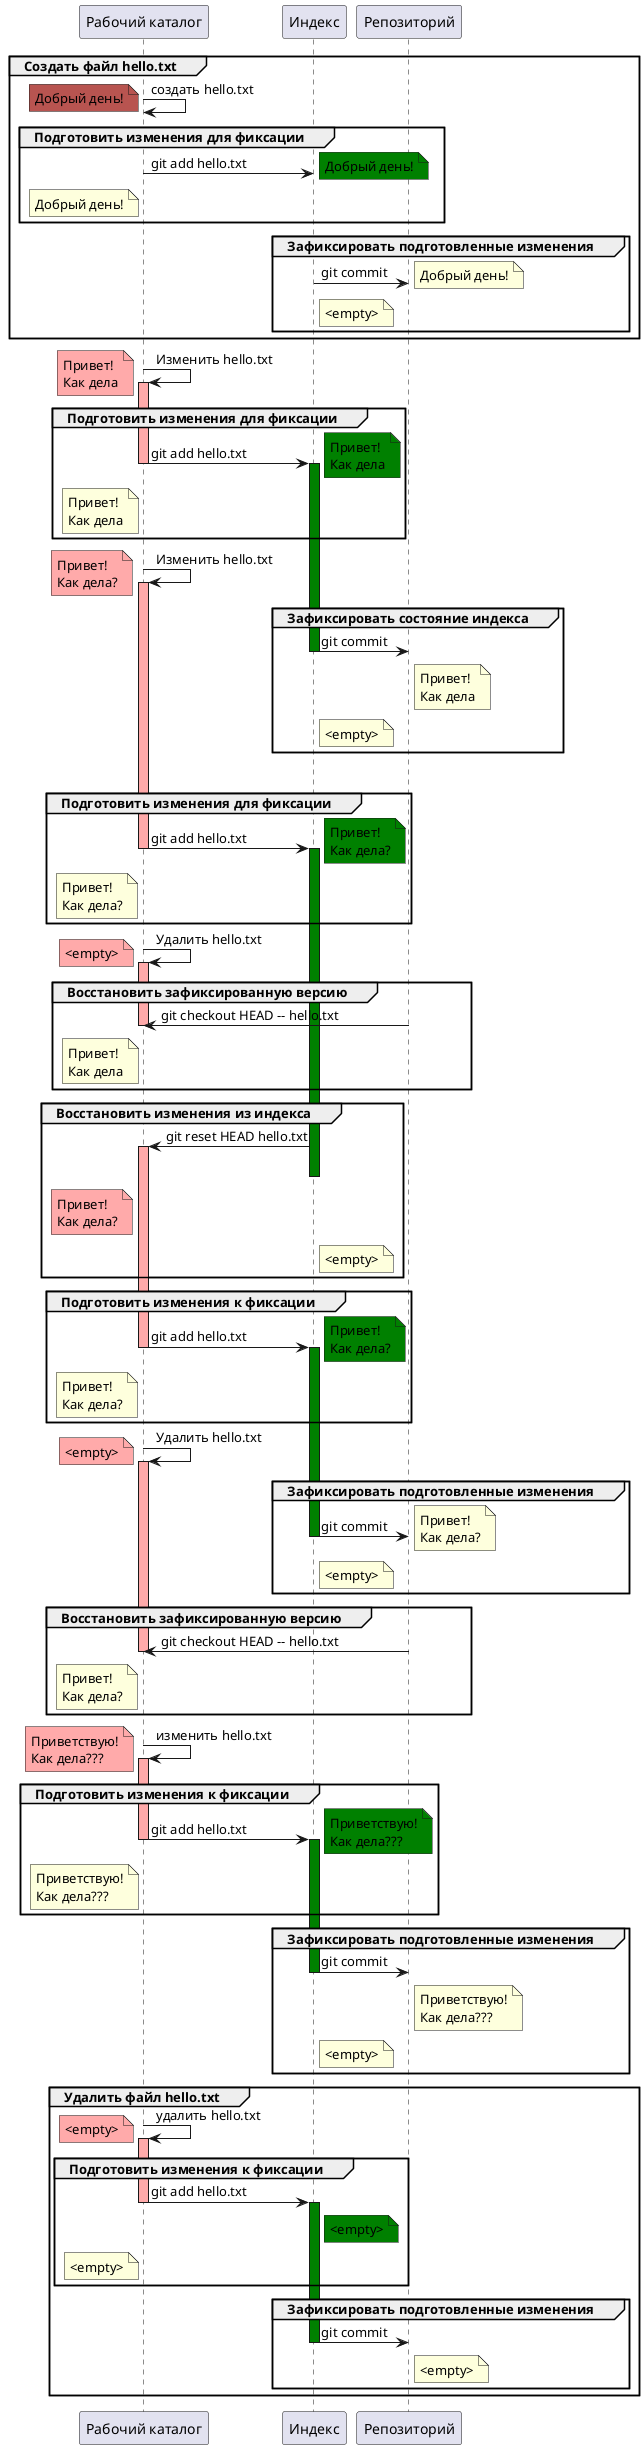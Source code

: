 @startuml Статусы файла

participant "Рабочий каталог" as wt
participant "Индекс" as i
participant "Репозиторий" as r

group Создать файл hello.txt

  wt -> wt : создать hello.txt
  note left #B85450
    Добрый день!
  end note

  group Подготовить изменения для фиксации

    wt -> i : git add hello.txt
    note right #green
      Добрый день!
    end note

    note left of wt
      Добрый день!
    end note
  end

  group Зафиксировать подготовленные изменения
    i -> r : git commit
    note right
      Добрый день!
    end note

    note right of i: <empty>
  end
end

wt -> wt : Изменить hello.txt

activate wt #FFAAAA

note left #FFAAAA
  Привет!
  Как дела
end note

group Подготовить изменения для фиксации

  wt -> i : git add hello.txt
  note right #green
    Привет!
    Как дела
  end note
  deactivate wt

  activate i #green

  note left of wt
    Привет!
    Как дела
  end note
end

wt -> wt : Изменить hello.txt
activate wt #FFAAAA

note left #FFAAAA
  Привет!
  Как дела?
end note

group Зафиксировать состояние индекса
  i -> r : git commit

  deactivate i

  note right of r
    Привет!
    Как дела
  end note

  note right of i: <empty>
end

group Отменить изменения
  group Подготовить изменения для фиксации

    wt -> i: git add hello.txt

    deactivate wt

    note right #green
      Привет!
      Как дела?
    end note

    activate i #green

    note left of wt
      Привет!
      Как дела?
    end note
  end

  wt -> wt : Удалить hello.txt

  activate wt #FFAAAA

  note left #FFAAAA
    <empty>
  end note

group Восстановить зафиксированную версию
  wt <- r: git checkout HEAD -- hello.txt
  deactivate wt
  note left of wt
    Привет!
    Как дела
  end note
end

group Восстановить изменения из индекса
  wt <- i : git reset HEAD hello.txt
  note left of wt #FFAAAA
    Привет!
    Как дела?
  end note

  activate wt #FFAAAA

  deactivate i

  note right of i
    <empty>
  end note

end

group Подготовить изменения к фиксации
  wt -> i: git add hello.txt

  deactivate wt

  note right #green
    Привет!
    Как дела?
  end note

  activate i #green

  note left of wt
    Привет!
    Как дела?
  end note
end

wt -> wt : Удалить hello.txt

activate wt #FFAAAA

note left #FFAAAA
  <empty>
end note

group Зафиксировать подготовленные изменения
  i -> r : git commit
  note right
    Привет!
    Как дела?
  end note

  deactivate i

  note right of i: <empty>
end

group Восстановить зафиксированную версию
  wt <- r: git checkout HEAD -- hello.txt

  deactivate wt

  note left of wt
    Привет!
    Как дела?
  end note
end

wt -> wt: изменить hello.txt

activate wt #FFAAAA

note left #FFAAAA
  Приветствую!
  Как дела???
end note

group Подготовить изменения к фиксации
  wt -> i : git add hello.txt
  deactivate wt
  note right #green
    Приветствую!
    Как дела???
  end note

  activate i #green

  note left of wt
    Приветствую!
    Как дела???
  end note
end

group Зафиксировать подготовленные изменения
  i -> r : git commit

  deactivate i
 
  note right of r
    Приветствую!
    Как дела???
  end note

  note right of i
    <empty>
  end note
end

group Удалить файл hello.txt
  wt -> wt : удалить hello.txt

  activate wt #FFAAAA

  note left #FFAAAA
    <empty>
  end note

  group Подготовить изменения к фиксации
    wt -> i: git add hello.txt

    deactivate wt

    note right of i #green
      <empty>
    end note

    activate i #green

    note left of wt
      <empty>
    end note
  end

  group Зафиксировать подготовленные изменения
    i -> r : git commit
    deactivate i
    note right of r
      <empty>
    end note
  end
end

@enduml